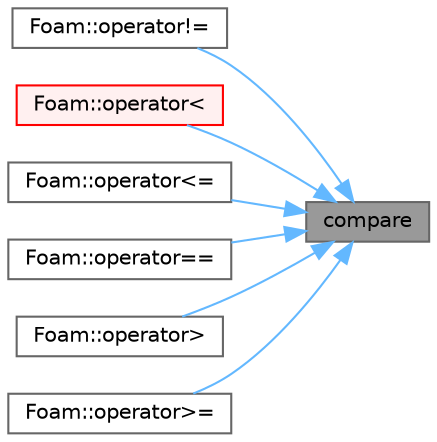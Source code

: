 digraph "compare"
{
 // LATEX_PDF_SIZE
  bgcolor="transparent";
  edge [fontname=Helvetica,fontsize=10,labelfontname=Helvetica,labelfontsize=10];
  node [fontname=Helvetica,fontsize=10,shape=box,height=0.2,width=0.4];
  rankdir="RL";
  Node1 [id="Node000001",label="compare",height=0.2,width=0.4,color="gray40", fillcolor="grey60", style="filled", fontcolor="black",tooltip=" "];
  Node1 -> Node2 [id="edge1_Node000001_Node000002",dir="back",color="steelblue1",style="solid",tooltip=" "];
  Node2 [id="Node000002",label="Foam::operator!=",height=0.2,width=0.4,color="grey40", fillcolor="white", style="filled",URL="$namespaceFoam.html#addc255ee54959511b37bffed9af4ef2f",tooltip=" "];
  Node1 -> Node3 [id="edge2_Node000001_Node000003",dir="back",color="steelblue1",style="solid",tooltip=" "];
  Node3 [id="Node000003",label="Foam::operator\<",height=0.2,width=0.4,color="red", fillcolor="#FFF0F0", style="filled",URL="$namespaceFoam.html#abe0af3b1b24eb624fce5358817bf842c",tooltip=" "];
  Node1 -> Node6 [id="edge3_Node000001_Node000006",dir="back",color="steelblue1",style="solid",tooltip=" "];
  Node6 [id="Node000006",label="Foam::operator\<=",height=0.2,width=0.4,color="grey40", fillcolor="white", style="filled",URL="$namespaceFoam.html#a244a3e2c8f8291860be262ae3e0269de",tooltip=" "];
  Node1 -> Node7 [id="edge4_Node000001_Node000007",dir="back",color="steelblue1",style="solid",tooltip=" "];
  Node7 [id="Node000007",label="Foam::operator==",height=0.2,width=0.4,color="grey40", fillcolor="white", style="filled",URL="$namespaceFoam.html#aa262b2d207ff5e8db40283c29d4faa7d",tooltip=" "];
  Node1 -> Node8 [id="edge5_Node000001_Node000008",dir="back",color="steelblue1",style="solid",tooltip=" "];
  Node8 [id="Node000008",label="Foam::operator\>",height=0.2,width=0.4,color="grey40", fillcolor="white", style="filled",URL="$namespaceFoam.html#af0cbeed75cfd2eef2d50609bb649b6b6",tooltip=" "];
  Node1 -> Node9 [id="edge6_Node000001_Node000009",dir="back",color="steelblue1",style="solid",tooltip=" "];
  Node9 [id="Node000009",label="Foam::operator\>=",height=0.2,width=0.4,color="grey40", fillcolor="white", style="filled",URL="$namespaceFoam.html#a53622e689ec134c26f1efb2bf39e8c14",tooltip=" "];
}
